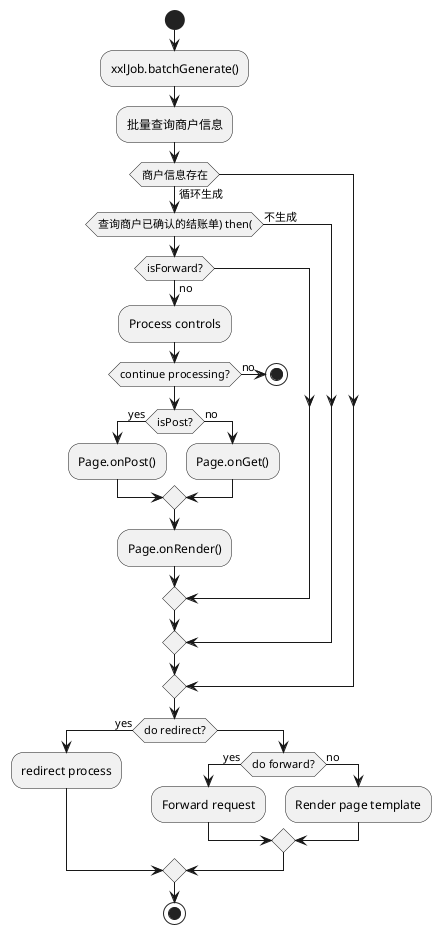 @startuml
'https://plantuml.com/activity-diagram-beta

start
:xxlJob.batchGenerate();
:批量查询商户信息;
if (商户信息存在) then (循环生成)
 if(查询商户已确认的结账单) then()
  if (isForward?) then (no)
    :Process controls;
    if (continue processing?) then (no)
      stop
    endif

    if (isPost?) then (yes)
      :Page.onPost();
    else (no)
      :Page.onGet();
    endif
    :Page.onRender();
  endif
  else (不生成)
endif
else()
endif
if (do redirect?) then (yes)
  :redirect process;
else
  if (do forward?) then (yes)
    :Forward request;
  else (no)
    :Render page template;
  endif
endif

stop

@enduml
